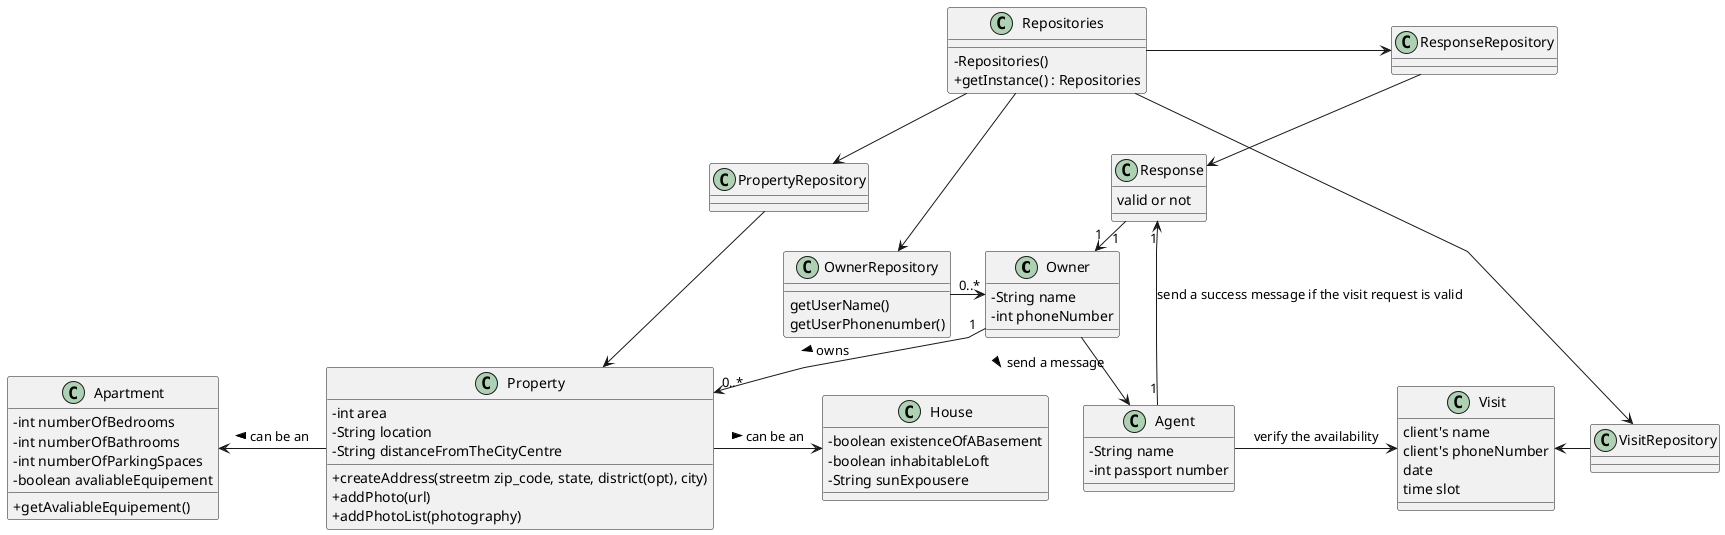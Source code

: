 @startuml
'skinparam monochrome true
skinparam packageStyle rectangle
skinparam shadowing false
skinparam linetype polyline
'skinparam linetype orto

skinparam classAttributeIconSize 0

'left to right direction

class Owner {
    -String name
    -int phoneNumber
}


class Property{
    - int area
    - String location
    - String distanceFromTheCityCentre

    + createAddress(streetm zip_code, state, district(opt), city)
    + addPhoto(url)
    + addPhotoList(photography)
}

class Apartment{
    - int numberOfBedrooms
    - int numberOfBathrooms
    - int numberOfParkingSpaces
    - boolean avaliableEquipement

    + getAvaliableEquipement()
}

class House{
    - boolean existenceOfABasement
    - boolean inhabitableLoft
    - String sunExpousere
}

class Repositories {
    - Repositories()
    + getInstance() : Repositories
}

class PropertyRepository{

}

class OwnerRepository{
    getUserName()
    getUserPhonenumber()
}

class ResponseRepository{
}

class VisitRepository{
}

class Agent {
        -String name
        -int passport number
}

class Visit{
    client's name
    client's phoneNumber
    date
    time slot
}

class Response{
    valid or not
}

Owner "1"-> "0..*" Property : owns >
Property -> House : can be an >
Property -l-> Apartment : can be an >
OwnerRepository -> "0..*" Owner
Repositories --> OwnerRepository
Repositories --> PropertyRepository
PropertyRepository --> Property
Owner -> Agent : send a message >
Agent ->Visit : verify the availability
VisitRepository -l-> Visit
Repositories --> VisitRepository
Agent "1"-u-> "1" Response : send a success message if the visit request is valid
Response "1"-> "1" Owner
Repositories -r-> ResponseRepository
ResponseRepository --> Response

@enduml
